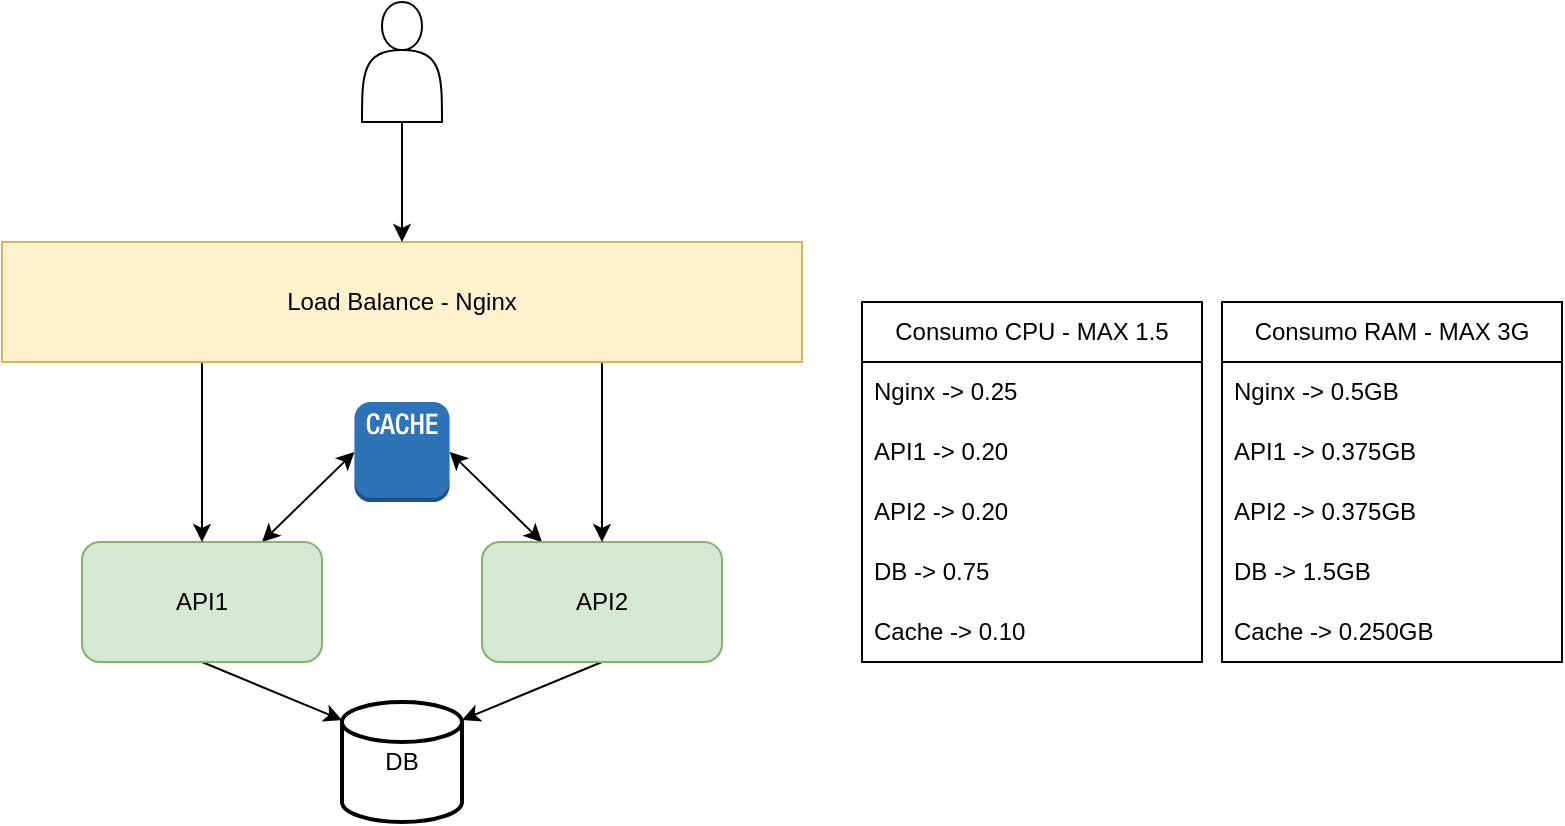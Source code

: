 <mxfile version="21.6.9" type="device">
  <diagram name="Página-1" id="YCH-MrZRoRwlMLqKoIIQ">
    <mxGraphModel dx="1147" dy="637" grid="1" gridSize="10" guides="1" tooltips="1" connect="1" arrows="1" fold="1" page="1" pageScale="1" pageWidth="827" pageHeight="1169" math="0" shadow="0">
      <root>
        <mxCell id="0" />
        <mxCell id="1" parent="0" />
        <mxCell id="iGpeGoHQGhwZ5stJoDcG-11" style="rounded=0;orthogonalLoop=1;jettySize=auto;html=1;entryX=1;entryY=0.15;entryDx=0;entryDy=0;entryPerimeter=0;exitX=0.5;exitY=1;exitDx=0;exitDy=0;" edge="1" parent="1" source="iGpeGoHQGhwZ5stJoDcG-5" target="iGpeGoHQGhwZ5stJoDcG-10">
          <mxGeometry relative="1" as="geometry" />
        </mxCell>
        <mxCell id="iGpeGoHQGhwZ5stJoDcG-24" style="rounded=0;orthogonalLoop=1;jettySize=auto;html=1;exitX=0.25;exitY=0;exitDx=0;exitDy=0;entryX=1;entryY=0.5;entryDx=0;entryDy=0;startArrow=classic;startFill=1;entryPerimeter=0;" edge="1" parent="1" source="iGpeGoHQGhwZ5stJoDcG-5" target="iGpeGoHQGhwZ5stJoDcG-17">
          <mxGeometry relative="1" as="geometry">
            <mxPoint x="268.75" y="295" as="targetPoint" />
          </mxGeometry>
        </mxCell>
        <mxCell id="iGpeGoHQGhwZ5stJoDcG-5" value="API2" style="rounded=1;whiteSpace=wrap;html=1;fillColor=#d5e8d4;strokeColor=#82b366;" vertex="1" parent="1">
          <mxGeometry x="280" y="350" width="120" height="60" as="geometry" />
        </mxCell>
        <mxCell id="iGpeGoHQGhwZ5stJoDcG-12" style="rounded=0;orthogonalLoop=1;jettySize=auto;html=1;entryX=0;entryY=0.15;entryDx=0;entryDy=0;entryPerimeter=0;exitX=0.5;exitY=1;exitDx=0;exitDy=0;" edge="1" parent="1" source="iGpeGoHQGhwZ5stJoDcG-4" target="iGpeGoHQGhwZ5stJoDcG-10">
          <mxGeometry relative="1" as="geometry" />
        </mxCell>
        <mxCell id="iGpeGoHQGhwZ5stJoDcG-25" style="rounded=0;orthogonalLoop=1;jettySize=auto;html=1;exitX=0.75;exitY=0;exitDx=0;exitDy=0;entryX=0;entryY=0.5;entryDx=0;entryDy=0;startArrow=classic;startFill=1;entryPerimeter=0;" edge="1" parent="1" source="iGpeGoHQGhwZ5stJoDcG-4" target="iGpeGoHQGhwZ5stJoDcG-17">
          <mxGeometry relative="1" as="geometry">
            <mxPoint x="211.25" y="295" as="targetPoint" />
          </mxGeometry>
        </mxCell>
        <mxCell id="iGpeGoHQGhwZ5stJoDcG-4" value="API1" style="rounded=1;whiteSpace=wrap;html=1;fillColor=#d5e8d4;strokeColor=#82b366;" vertex="1" parent="1">
          <mxGeometry x="80" y="350" width="120" height="60" as="geometry" />
        </mxCell>
        <mxCell id="iGpeGoHQGhwZ5stJoDcG-26" style="rounded=0;orthogonalLoop=1;jettySize=auto;html=1;exitX=0.25;exitY=1;exitDx=0;exitDy=0;" edge="1" parent="1" source="iGpeGoHQGhwZ5stJoDcG-7" target="iGpeGoHQGhwZ5stJoDcG-4">
          <mxGeometry relative="1" as="geometry" />
        </mxCell>
        <mxCell id="iGpeGoHQGhwZ5stJoDcG-27" style="rounded=0;orthogonalLoop=1;jettySize=auto;html=1;exitX=0.75;exitY=1;exitDx=0;exitDy=0;" edge="1" parent="1" source="iGpeGoHQGhwZ5stJoDcG-7" target="iGpeGoHQGhwZ5stJoDcG-5">
          <mxGeometry relative="1" as="geometry" />
        </mxCell>
        <mxCell id="iGpeGoHQGhwZ5stJoDcG-7" value="Load Balance - Nginx" style="rounded=0;whiteSpace=wrap;html=1;fillColor=#fff2cc;strokeColor=#d6b656;" vertex="1" parent="1">
          <mxGeometry x="40" y="200" width="400" height="60" as="geometry" />
        </mxCell>
        <mxCell id="iGpeGoHQGhwZ5stJoDcG-10" value="DB" style="strokeWidth=2;html=1;shape=mxgraph.flowchart.database;whiteSpace=wrap;" vertex="1" parent="1">
          <mxGeometry x="210" y="430" width="60" height="60" as="geometry" />
        </mxCell>
        <mxCell id="iGpeGoHQGhwZ5stJoDcG-15" style="edgeStyle=orthogonalEdgeStyle;rounded=0;orthogonalLoop=1;jettySize=auto;html=1;" edge="1" parent="1" source="iGpeGoHQGhwZ5stJoDcG-14" target="iGpeGoHQGhwZ5stJoDcG-7">
          <mxGeometry relative="1" as="geometry" />
        </mxCell>
        <mxCell id="iGpeGoHQGhwZ5stJoDcG-14" value="" style="shape=actor;whiteSpace=wrap;html=1;" vertex="1" parent="1">
          <mxGeometry x="220" y="80" width="40" height="60" as="geometry" />
        </mxCell>
        <mxCell id="iGpeGoHQGhwZ5stJoDcG-28" value="Consumo CPU - MAX 1.5" style="swimlane;fontStyle=0;childLayout=stackLayout;horizontal=1;startSize=30;horizontalStack=0;resizeParent=1;resizeParentMax=0;resizeLast=0;collapsible=1;marginBottom=0;whiteSpace=wrap;html=1;" vertex="1" parent="1">
          <mxGeometry x="470" y="230" width="170" height="180" as="geometry" />
        </mxCell>
        <mxCell id="iGpeGoHQGhwZ5stJoDcG-29" value="Nginx -&amp;gt; 0.25" style="text;strokeColor=none;fillColor=none;align=left;verticalAlign=middle;spacingLeft=4;spacingRight=4;overflow=hidden;points=[[0,0.5],[1,0.5]];portConstraint=eastwest;rotatable=0;whiteSpace=wrap;html=1;" vertex="1" parent="iGpeGoHQGhwZ5stJoDcG-28">
          <mxGeometry y="30" width="170" height="30" as="geometry" />
        </mxCell>
        <mxCell id="iGpeGoHQGhwZ5stJoDcG-30" value="API1 -&amp;gt; 0.20" style="text;strokeColor=none;fillColor=none;align=left;verticalAlign=middle;spacingLeft=4;spacingRight=4;overflow=hidden;points=[[0,0.5],[1,0.5]];portConstraint=eastwest;rotatable=0;whiteSpace=wrap;html=1;" vertex="1" parent="iGpeGoHQGhwZ5stJoDcG-28">
          <mxGeometry y="60" width="170" height="30" as="geometry" />
        </mxCell>
        <mxCell id="iGpeGoHQGhwZ5stJoDcG-31" value="API2 -&amp;gt; 0.20" style="text;strokeColor=none;fillColor=none;align=left;verticalAlign=middle;spacingLeft=4;spacingRight=4;overflow=hidden;points=[[0,0.5],[1,0.5]];portConstraint=eastwest;rotatable=0;whiteSpace=wrap;html=1;" vertex="1" parent="iGpeGoHQGhwZ5stJoDcG-28">
          <mxGeometry y="90" width="170" height="30" as="geometry" />
        </mxCell>
        <mxCell id="iGpeGoHQGhwZ5stJoDcG-32" value="DB -&amp;gt; 0.75" style="text;strokeColor=none;fillColor=none;align=left;verticalAlign=middle;spacingLeft=4;spacingRight=4;overflow=hidden;points=[[0,0.5],[1,0.5]];portConstraint=eastwest;rotatable=0;whiteSpace=wrap;html=1;" vertex="1" parent="iGpeGoHQGhwZ5stJoDcG-28">
          <mxGeometry y="120" width="170" height="30" as="geometry" />
        </mxCell>
        <mxCell id="iGpeGoHQGhwZ5stJoDcG-33" value="Cache -&amp;gt; 0.10" style="text;strokeColor=none;fillColor=none;align=left;verticalAlign=middle;spacingLeft=4;spacingRight=4;overflow=hidden;points=[[0,0.5],[1,0.5]];portConstraint=eastwest;rotatable=0;whiteSpace=wrap;html=1;" vertex="1" parent="iGpeGoHQGhwZ5stJoDcG-28">
          <mxGeometry y="150" width="170" height="30" as="geometry" />
        </mxCell>
        <mxCell id="iGpeGoHQGhwZ5stJoDcG-17" value="" style="outlineConnect=0;dashed=0;verticalLabelPosition=bottom;verticalAlign=top;align=center;html=1;shape=mxgraph.aws3.cache_node;fillColor=#2E73B8;gradientColor=none;" vertex="1" parent="1">
          <mxGeometry x="216.19" y="280" width="47.62" height="50" as="geometry" />
        </mxCell>
        <mxCell id="iGpeGoHQGhwZ5stJoDcG-52" value="Consumo RAM - MAX 3G" style="swimlane;fontStyle=0;childLayout=stackLayout;horizontal=1;startSize=30;horizontalStack=0;resizeParent=1;resizeParentMax=0;resizeLast=0;collapsible=1;marginBottom=0;whiteSpace=wrap;html=1;" vertex="1" parent="1">
          <mxGeometry x="650" y="230" width="170" height="180" as="geometry" />
        </mxCell>
        <mxCell id="iGpeGoHQGhwZ5stJoDcG-53" value="Nginx -&amp;gt; 0.5GB" style="text;strokeColor=none;fillColor=none;align=left;verticalAlign=middle;spacingLeft=4;spacingRight=4;overflow=hidden;points=[[0,0.5],[1,0.5]];portConstraint=eastwest;rotatable=0;whiteSpace=wrap;html=1;" vertex="1" parent="iGpeGoHQGhwZ5stJoDcG-52">
          <mxGeometry y="30" width="170" height="30" as="geometry" />
        </mxCell>
        <mxCell id="iGpeGoHQGhwZ5stJoDcG-54" value="API1 -&amp;gt; 0.375GB" style="text;strokeColor=none;fillColor=none;align=left;verticalAlign=middle;spacingLeft=4;spacingRight=4;overflow=hidden;points=[[0,0.5],[1,0.5]];portConstraint=eastwest;rotatable=0;whiteSpace=wrap;html=1;" vertex="1" parent="iGpeGoHQGhwZ5stJoDcG-52">
          <mxGeometry y="60" width="170" height="30" as="geometry" />
        </mxCell>
        <mxCell id="iGpeGoHQGhwZ5stJoDcG-55" value="API2 -&amp;gt; 0.375GB" style="text;strokeColor=none;fillColor=none;align=left;verticalAlign=middle;spacingLeft=4;spacingRight=4;overflow=hidden;points=[[0,0.5],[1,0.5]];portConstraint=eastwest;rotatable=0;whiteSpace=wrap;html=1;" vertex="1" parent="iGpeGoHQGhwZ5stJoDcG-52">
          <mxGeometry y="90" width="170" height="30" as="geometry" />
        </mxCell>
        <mxCell id="iGpeGoHQGhwZ5stJoDcG-56" value="DB -&amp;gt; 1.5GB" style="text;strokeColor=none;fillColor=none;align=left;verticalAlign=middle;spacingLeft=4;spacingRight=4;overflow=hidden;points=[[0,0.5],[1,0.5]];portConstraint=eastwest;rotatable=0;whiteSpace=wrap;html=1;" vertex="1" parent="iGpeGoHQGhwZ5stJoDcG-52">
          <mxGeometry y="120" width="170" height="30" as="geometry" />
        </mxCell>
        <mxCell id="iGpeGoHQGhwZ5stJoDcG-57" value="Cache -&amp;gt; 0.250GB" style="text;strokeColor=none;fillColor=none;align=left;verticalAlign=middle;spacingLeft=4;spacingRight=4;overflow=hidden;points=[[0,0.5],[1,0.5]];portConstraint=eastwest;rotatable=0;whiteSpace=wrap;html=1;" vertex="1" parent="iGpeGoHQGhwZ5stJoDcG-52">
          <mxGeometry y="150" width="170" height="30" as="geometry" />
        </mxCell>
      </root>
    </mxGraphModel>
  </diagram>
</mxfile>

